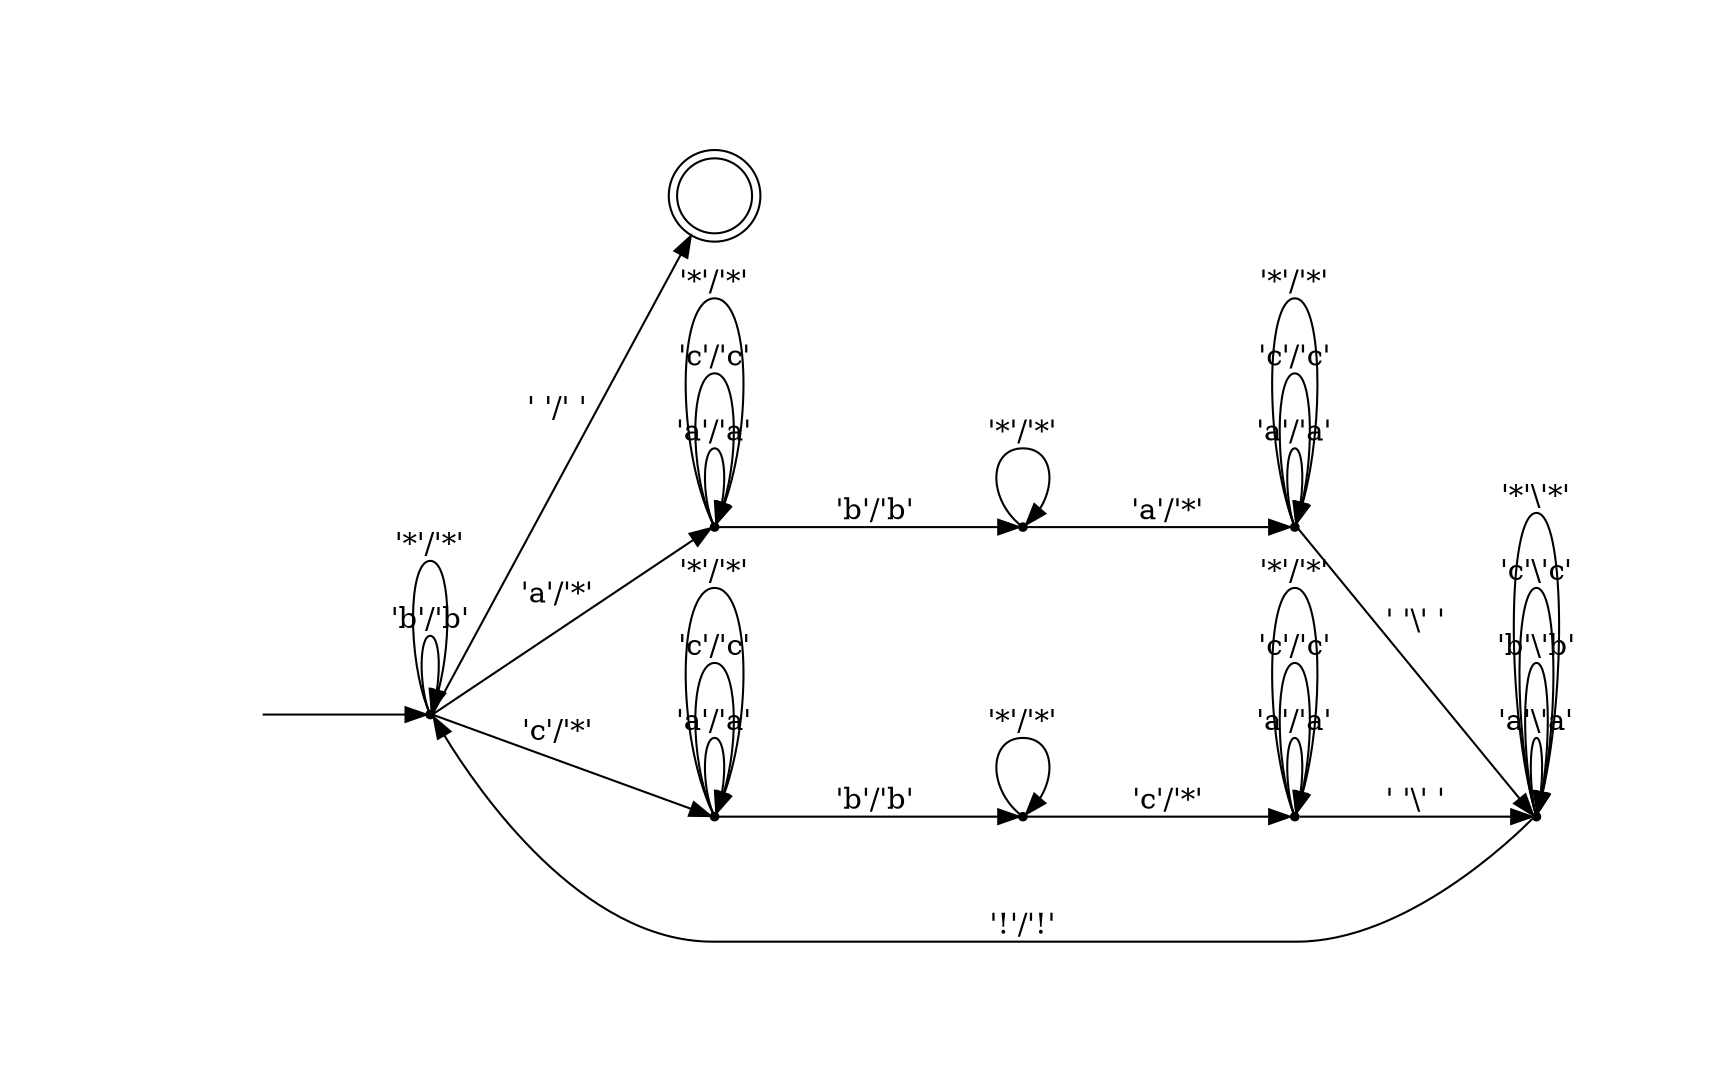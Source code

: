 digraph pda {
graph [pad="1", nodesep=".5", ranksep="1"];
rankdir = LR;
hidden [shape = plaintext, label = ""];
node [shape = doublecircle];
9 [label = ""];
node [shape = point];
hidden -> 1;
1 -> 9 [label = "' '/' '"];
1 -> 1 [label = "'b'/'b'"];
1 -> 1 [label = "'*'/'*'"];
1 -> 2 [label = "'a'/'*'"];
2 -> 2 [label = "'a'/'a'"];
2 -> 2 [label = "'c'/'c'"];
2 -> 2 [label = "'*'/'*'"];
2 -> 3 [label = "'b'/'b'"];
3 -> 3 [label = "'*'/'*'"];
3 -> 4 [label = "'a'/'*'"];
4 -> 4 [label = "'a'/'a'"];
4 -> 4 [label = "'c'/'c'"];
4 -> 4 [label = "'*'/'*'"];
4 -> 8 [label = "' '\\' '"];
1 -> 5 [label = "'c'/'*'"];
5 -> 5 [label = "'a'/'a'"];
5 -> 5 [label = "'c'/'c'"];
5 -> 5 [label = "'*'/'*'"];
5 -> 6 [label = "'b'/'b'"];
6 -> 6 [label = "'*'/'*'"];
6 -> 7 [label = "'c'/'*'"];
7 -> 7 [label = "'a'/'a'"];
7 -> 7 [label = "'c'/'c'"];
7 -> 7 [label = "'*'/'*'"];
7 -> 8 [label = "' '\\' '"];
8 -> 8 [label = "'a'\\'a'"];
8 -> 8 [label = "'b'\\'b'"];
8 -> 8 [label = "'c'\\'c'"];
8 -> 8 [label = "'*'\\'*'"];
8 -> 1 [label = "'!'/'!'"];
}
